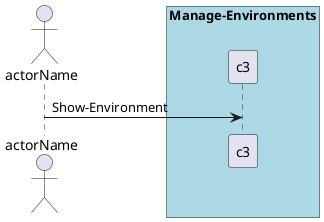 @startuml
Actor "actorName" as A

box "Manage-Environments" #lightblue
participant "c3" as S
A -> S : Show-Environment
end box

@enduml
